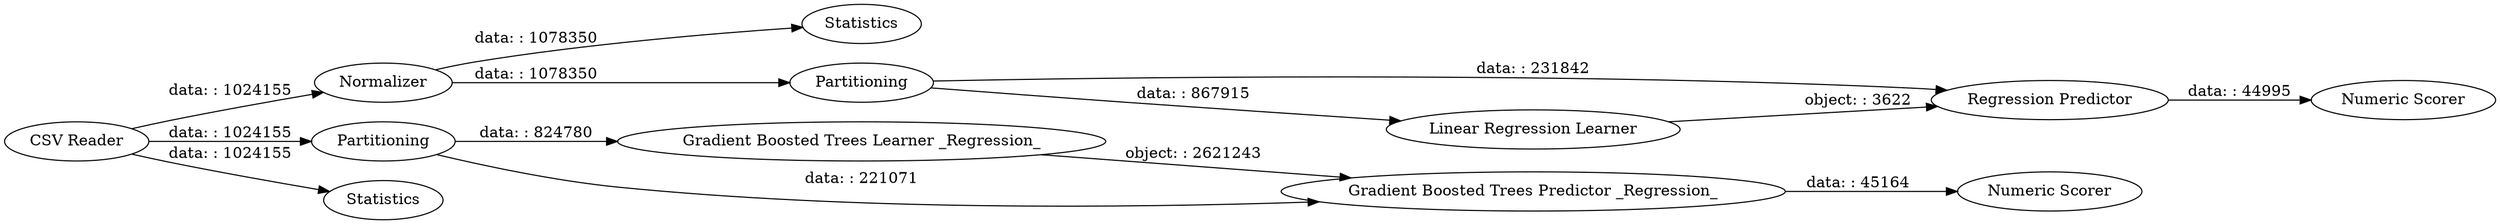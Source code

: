 digraph {
	"9171972744133839064_1" [label="CSV Reader"]
	"9171972744133839064_1615" [label=Normalizer]
	"9171972744133839064_1616" [label="Gradient Boosted Trees Learner _Regression_"]
	"9171972744133839064_1619" [label="Gradient Boosted Trees Predictor _Regression_"]
	"9171972744133839064_4" [label=Statistics]
	"9171972744133839064_1618" [label=Partitioning]
	"9171972744133839064_72" [label="Numeric Scorer"]
	"9171972744133839064_1620" [label="Numeric Scorer"]
	"9171972744133839064_57" [label="Regression Predictor"]
	"9171972744133839064_3" [label=Statistics]
	"9171972744133839064_1614" [label=Partitioning]
	"9171972744133839064_56" [label="Linear Regression Learner"]
	"9171972744133839064_1" -> "9171972744133839064_1618" [label="data: : 1024155"]
	"9171972744133839064_1615" -> "9171972744133839064_4" [label="data: : 1078350"]
	"9171972744133839064_1619" -> "9171972744133839064_1620" [label="data: : 45164"]
	"9171972744133839064_1618" -> "9171972744133839064_1619" [label="data: : 221071"]
	"9171972744133839064_1614" -> "9171972744133839064_57" [label="data: : 231842"]
	"9171972744133839064_56" -> "9171972744133839064_57" [label="object: : 3622"]
	"9171972744133839064_57" -> "9171972744133839064_72" [label="data: : 44995"]
	"9171972744133839064_1" -> "9171972744133839064_3" [label="data: : 1024155"]
	"9171972744133839064_1616" -> "9171972744133839064_1619" [label="object: : 2621243"]
	"9171972744133839064_1615" -> "9171972744133839064_1614" [label="data: : 1078350"]
	"9171972744133839064_1614" -> "9171972744133839064_56" [label="data: : 867915"]
	"9171972744133839064_1" -> "9171972744133839064_1615" [label="data: : 1024155"]
	"9171972744133839064_1618" -> "9171972744133839064_1616" [label="data: : 824780"]
	rankdir=LR
}
